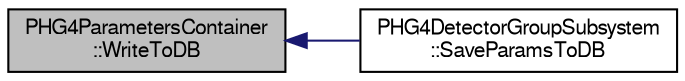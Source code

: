 digraph "PHG4ParametersContainer::WriteToDB"
{
  bgcolor="transparent";
  edge [fontname="FreeSans",fontsize="10",labelfontname="FreeSans",labelfontsize="10"];
  node [fontname="FreeSans",fontsize="10",shape=record];
  rankdir="LR";
  Node1 [label="PHG4ParametersContainer\l::WriteToDB",height=0.2,width=0.4,color="black", fillcolor="grey75", style="filled" fontcolor="black"];
  Node1 -> Node2 [dir="back",color="midnightblue",fontsize="10",style="solid",fontname="FreeSans"];
  Node2 [label="PHG4DetectorGroupSubsystem\l::SaveParamsToDB",height=0.2,width=0.4,color="black",URL="$d7/d7f/classPHG4DetectorGroupSubsystem.html#acb9c297af011ced29e7157bcda5d5ef9"];
}
